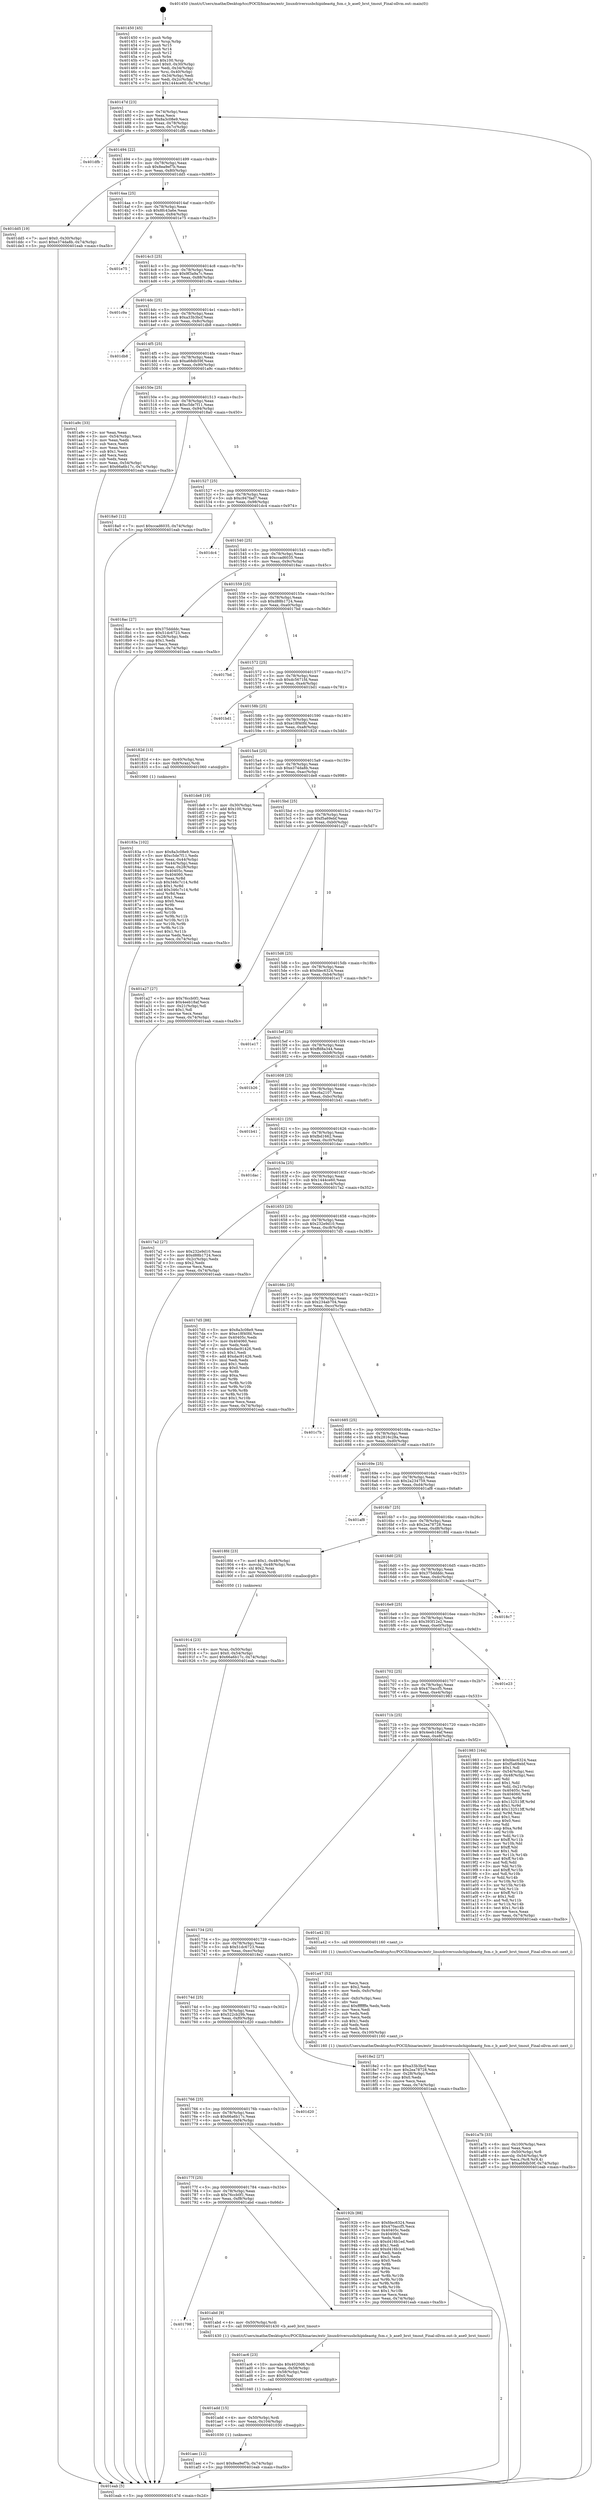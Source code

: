 digraph "0x401450" {
  label = "0x401450 (/mnt/c/Users/mathe/Desktop/tcc/POCII/binaries/extr_linuxdriversusbchipideaotg_fsm.c_b_ase0_brst_tmout_Final-ollvm.out::main(0))"
  labelloc = "t"
  node[shape=record]

  Entry [label="",width=0.3,height=0.3,shape=circle,fillcolor=black,style=filled]
  "0x40147d" [label="{
     0x40147d [23]\l
     | [instrs]\l
     &nbsp;&nbsp;0x40147d \<+3\>: mov -0x74(%rbp),%eax\l
     &nbsp;&nbsp;0x401480 \<+2\>: mov %eax,%ecx\l
     &nbsp;&nbsp;0x401482 \<+6\>: sub $0x8a3c08e9,%ecx\l
     &nbsp;&nbsp;0x401488 \<+3\>: mov %eax,-0x78(%rbp)\l
     &nbsp;&nbsp;0x40148b \<+3\>: mov %ecx,-0x7c(%rbp)\l
     &nbsp;&nbsp;0x40148e \<+6\>: je 0000000000401dfb \<main+0x9ab\>\l
  }"]
  "0x401dfb" [label="{
     0x401dfb\l
  }", style=dashed]
  "0x401494" [label="{
     0x401494 [22]\l
     | [instrs]\l
     &nbsp;&nbsp;0x401494 \<+5\>: jmp 0000000000401499 \<main+0x49\>\l
     &nbsp;&nbsp;0x401499 \<+3\>: mov -0x78(%rbp),%eax\l
     &nbsp;&nbsp;0x40149c \<+5\>: sub $0x8ea9ef7b,%eax\l
     &nbsp;&nbsp;0x4014a1 \<+3\>: mov %eax,-0x80(%rbp)\l
     &nbsp;&nbsp;0x4014a4 \<+6\>: je 0000000000401dd5 \<main+0x985\>\l
  }"]
  Exit [label="",width=0.3,height=0.3,shape=circle,fillcolor=black,style=filled,peripheries=2]
  "0x401dd5" [label="{
     0x401dd5 [19]\l
     | [instrs]\l
     &nbsp;&nbsp;0x401dd5 \<+7\>: movl $0x0,-0x30(%rbp)\l
     &nbsp;&nbsp;0x401ddc \<+7\>: movl $0xe374da8b,-0x74(%rbp)\l
     &nbsp;&nbsp;0x401de3 \<+5\>: jmp 0000000000401eab \<main+0xa5b\>\l
  }"]
  "0x4014aa" [label="{
     0x4014aa [25]\l
     | [instrs]\l
     &nbsp;&nbsp;0x4014aa \<+5\>: jmp 00000000004014af \<main+0x5f\>\l
     &nbsp;&nbsp;0x4014af \<+3\>: mov -0x78(%rbp),%eax\l
     &nbsp;&nbsp;0x4014b2 \<+5\>: sub $0x8fc43a6e,%eax\l
     &nbsp;&nbsp;0x4014b7 \<+6\>: mov %eax,-0x84(%rbp)\l
     &nbsp;&nbsp;0x4014bd \<+6\>: je 0000000000401e75 \<main+0xa25\>\l
  }"]
  "0x401aec" [label="{
     0x401aec [12]\l
     | [instrs]\l
     &nbsp;&nbsp;0x401aec \<+7\>: movl $0x8ea9ef7b,-0x74(%rbp)\l
     &nbsp;&nbsp;0x401af3 \<+5\>: jmp 0000000000401eab \<main+0xa5b\>\l
  }"]
  "0x401e75" [label="{
     0x401e75\l
  }", style=dashed]
  "0x4014c3" [label="{
     0x4014c3 [25]\l
     | [instrs]\l
     &nbsp;&nbsp;0x4014c3 \<+5\>: jmp 00000000004014c8 \<main+0x78\>\l
     &nbsp;&nbsp;0x4014c8 \<+3\>: mov -0x78(%rbp),%eax\l
     &nbsp;&nbsp;0x4014cb \<+5\>: sub $0x9f3a9a7c,%eax\l
     &nbsp;&nbsp;0x4014d0 \<+6\>: mov %eax,-0x88(%rbp)\l
     &nbsp;&nbsp;0x4014d6 \<+6\>: je 0000000000401c9a \<main+0x84a\>\l
  }"]
  "0x401add" [label="{
     0x401add [15]\l
     | [instrs]\l
     &nbsp;&nbsp;0x401add \<+4\>: mov -0x50(%rbp),%rdi\l
     &nbsp;&nbsp;0x401ae1 \<+6\>: mov %eax,-0x104(%rbp)\l
     &nbsp;&nbsp;0x401ae7 \<+5\>: call 0000000000401030 \<free@plt\>\l
     | [calls]\l
     &nbsp;&nbsp;0x401030 \{1\} (unknown)\l
  }"]
  "0x401c9a" [label="{
     0x401c9a\l
  }", style=dashed]
  "0x4014dc" [label="{
     0x4014dc [25]\l
     | [instrs]\l
     &nbsp;&nbsp;0x4014dc \<+5\>: jmp 00000000004014e1 \<main+0x91\>\l
     &nbsp;&nbsp;0x4014e1 \<+3\>: mov -0x78(%rbp),%eax\l
     &nbsp;&nbsp;0x4014e4 \<+5\>: sub $0xa33b3bcf,%eax\l
     &nbsp;&nbsp;0x4014e9 \<+6\>: mov %eax,-0x8c(%rbp)\l
     &nbsp;&nbsp;0x4014ef \<+6\>: je 0000000000401db8 \<main+0x968\>\l
  }"]
  "0x401ac6" [label="{
     0x401ac6 [23]\l
     | [instrs]\l
     &nbsp;&nbsp;0x401ac6 \<+10\>: movabs $0x4020d6,%rdi\l
     &nbsp;&nbsp;0x401ad0 \<+3\>: mov %eax,-0x58(%rbp)\l
     &nbsp;&nbsp;0x401ad3 \<+3\>: mov -0x58(%rbp),%esi\l
     &nbsp;&nbsp;0x401ad6 \<+2\>: mov $0x0,%al\l
     &nbsp;&nbsp;0x401ad8 \<+5\>: call 0000000000401040 \<printf@plt\>\l
     | [calls]\l
     &nbsp;&nbsp;0x401040 \{1\} (unknown)\l
  }"]
  "0x401db8" [label="{
     0x401db8\l
  }", style=dashed]
  "0x4014f5" [label="{
     0x4014f5 [25]\l
     | [instrs]\l
     &nbsp;&nbsp;0x4014f5 \<+5\>: jmp 00000000004014fa \<main+0xaa\>\l
     &nbsp;&nbsp;0x4014fa \<+3\>: mov -0x78(%rbp),%eax\l
     &nbsp;&nbsp;0x4014fd \<+5\>: sub $0xa68db59f,%eax\l
     &nbsp;&nbsp;0x401502 \<+6\>: mov %eax,-0x90(%rbp)\l
     &nbsp;&nbsp;0x401508 \<+6\>: je 0000000000401a9c \<main+0x64c\>\l
  }"]
  "0x401798" [label="{
     0x401798\l
  }", style=dashed]
  "0x401a9c" [label="{
     0x401a9c [33]\l
     | [instrs]\l
     &nbsp;&nbsp;0x401a9c \<+2\>: xor %eax,%eax\l
     &nbsp;&nbsp;0x401a9e \<+3\>: mov -0x54(%rbp),%ecx\l
     &nbsp;&nbsp;0x401aa1 \<+2\>: mov %eax,%edx\l
     &nbsp;&nbsp;0x401aa3 \<+2\>: sub %ecx,%edx\l
     &nbsp;&nbsp;0x401aa5 \<+2\>: mov %eax,%ecx\l
     &nbsp;&nbsp;0x401aa7 \<+3\>: sub $0x1,%ecx\l
     &nbsp;&nbsp;0x401aaa \<+2\>: add %ecx,%edx\l
     &nbsp;&nbsp;0x401aac \<+2\>: sub %edx,%eax\l
     &nbsp;&nbsp;0x401aae \<+3\>: mov %eax,-0x54(%rbp)\l
     &nbsp;&nbsp;0x401ab1 \<+7\>: movl $0x66a6b17c,-0x74(%rbp)\l
     &nbsp;&nbsp;0x401ab8 \<+5\>: jmp 0000000000401eab \<main+0xa5b\>\l
  }"]
  "0x40150e" [label="{
     0x40150e [25]\l
     | [instrs]\l
     &nbsp;&nbsp;0x40150e \<+5\>: jmp 0000000000401513 \<main+0xc3\>\l
     &nbsp;&nbsp;0x401513 \<+3\>: mov -0x78(%rbp),%eax\l
     &nbsp;&nbsp;0x401516 \<+5\>: sub $0xc5de7f11,%eax\l
     &nbsp;&nbsp;0x40151b \<+6\>: mov %eax,-0x94(%rbp)\l
     &nbsp;&nbsp;0x401521 \<+6\>: je 00000000004018a0 \<main+0x450\>\l
  }"]
  "0x401abd" [label="{
     0x401abd [9]\l
     | [instrs]\l
     &nbsp;&nbsp;0x401abd \<+4\>: mov -0x50(%rbp),%rdi\l
     &nbsp;&nbsp;0x401ac1 \<+5\>: call 0000000000401430 \<b_ase0_brst_tmout\>\l
     | [calls]\l
     &nbsp;&nbsp;0x401430 \{1\} (/mnt/c/Users/mathe/Desktop/tcc/POCII/binaries/extr_linuxdriversusbchipideaotg_fsm.c_b_ase0_brst_tmout_Final-ollvm.out::b_ase0_brst_tmout)\l
  }"]
  "0x4018a0" [label="{
     0x4018a0 [12]\l
     | [instrs]\l
     &nbsp;&nbsp;0x4018a0 \<+7\>: movl $0xccad6035,-0x74(%rbp)\l
     &nbsp;&nbsp;0x4018a7 \<+5\>: jmp 0000000000401eab \<main+0xa5b\>\l
  }"]
  "0x401527" [label="{
     0x401527 [25]\l
     | [instrs]\l
     &nbsp;&nbsp;0x401527 \<+5\>: jmp 000000000040152c \<main+0xdc\>\l
     &nbsp;&nbsp;0x40152c \<+3\>: mov -0x78(%rbp),%eax\l
     &nbsp;&nbsp;0x40152f \<+5\>: sub $0xc947fad7,%eax\l
     &nbsp;&nbsp;0x401534 \<+6\>: mov %eax,-0x98(%rbp)\l
     &nbsp;&nbsp;0x40153a \<+6\>: je 0000000000401dc4 \<main+0x974\>\l
  }"]
  "0x401a7b" [label="{
     0x401a7b [33]\l
     | [instrs]\l
     &nbsp;&nbsp;0x401a7b \<+6\>: mov -0x100(%rbp),%ecx\l
     &nbsp;&nbsp;0x401a81 \<+3\>: imul %eax,%ecx\l
     &nbsp;&nbsp;0x401a84 \<+4\>: mov -0x50(%rbp),%r8\l
     &nbsp;&nbsp;0x401a88 \<+4\>: movslq -0x54(%rbp),%r9\l
     &nbsp;&nbsp;0x401a8c \<+4\>: mov %ecx,(%r8,%r9,4)\l
     &nbsp;&nbsp;0x401a90 \<+7\>: movl $0xa68db59f,-0x74(%rbp)\l
     &nbsp;&nbsp;0x401a97 \<+5\>: jmp 0000000000401eab \<main+0xa5b\>\l
  }"]
  "0x401dc4" [label="{
     0x401dc4\l
  }", style=dashed]
  "0x401540" [label="{
     0x401540 [25]\l
     | [instrs]\l
     &nbsp;&nbsp;0x401540 \<+5\>: jmp 0000000000401545 \<main+0xf5\>\l
     &nbsp;&nbsp;0x401545 \<+3\>: mov -0x78(%rbp),%eax\l
     &nbsp;&nbsp;0x401548 \<+5\>: sub $0xccad6035,%eax\l
     &nbsp;&nbsp;0x40154d \<+6\>: mov %eax,-0x9c(%rbp)\l
     &nbsp;&nbsp;0x401553 \<+6\>: je 00000000004018ac \<main+0x45c\>\l
  }"]
  "0x401a47" [label="{
     0x401a47 [52]\l
     | [instrs]\l
     &nbsp;&nbsp;0x401a47 \<+2\>: xor %ecx,%ecx\l
     &nbsp;&nbsp;0x401a49 \<+5\>: mov $0x2,%edx\l
     &nbsp;&nbsp;0x401a4e \<+6\>: mov %edx,-0xfc(%rbp)\l
     &nbsp;&nbsp;0x401a54 \<+1\>: cltd\l
     &nbsp;&nbsp;0x401a55 \<+6\>: mov -0xfc(%rbp),%esi\l
     &nbsp;&nbsp;0x401a5b \<+2\>: idiv %esi\l
     &nbsp;&nbsp;0x401a5d \<+6\>: imul $0xfffffffe,%edx,%edx\l
     &nbsp;&nbsp;0x401a63 \<+2\>: mov %ecx,%edi\l
     &nbsp;&nbsp;0x401a65 \<+2\>: sub %edx,%edi\l
     &nbsp;&nbsp;0x401a67 \<+2\>: mov %ecx,%edx\l
     &nbsp;&nbsp;0x401a69 \<+3\>: sub $0x1,%edx\l
     &nbsp;&nbsp;0x401a6c \<+2\>: add %edx,%edi\l
     &nbsp;&nbsp;0x401a6e \<+2\>: sub %edi,%ecx\l
     &nbsp;&nbsp;0x401a70 \<+6\>: mov %ecx,-0x100(%rbp)\l
     &nbsp;&nbsp;0x401a76 \<+5\>: call 0000000000401160 \<next_i\>\l
     | [calls]\l
     &nbsp;&nbsp;0x401160 \{1\} (/mnt/c/Users/mathe/Desktop/tcc/POCII/binaries/extr_linuxdriversusbchipideaotg_fsm.c_b_ase0_brst_tmout_Final-ollvm.out::next_i)\l
  }"]
  "0x4018ac" [label="{
     0x4018ac [27]\l
     | [instrs]\l
     &nbsp;&nbsp;0x4018ac \<+5\>: mov $0x375ddddc,%eax\l
     &nbsp;&nbsp;0x4018b1 \<+5\>: mov $0x51dc6723,%ecx\l
     &nbsp;&nbsp;0x4018b6 \<+3\>: mov -0x28(%rbp),%edx\l
     &nbsp;&nbsp;0x4018b9 \<+3\>: cmp $0x1,%edx\l
     &nbsp;&nbsp;0x4018bc \<+3\>: cmovl %ecx,%eax\l
     &nbsp;&nbsp;0x4018bf \<+3\>: mov %eax,-0x74(%rbp)\l
     &nbsp;&nbsp;0x4018c2 \<+5\>: jmp 0000000000401eab \<main+0xa5b\>\l
  }"]
  "0x401559" [label="{
     0x401559 [25]\l
     | [instrs]\l
     &nbsp;&nbsp;0x401559 \<+5\>: jmp 000000000040155e \<main+0x10e\>\l
     &nbsp;&nbsp;0x40155e \<+3\>: mov -0x78(%rbp),%eax\l
     &nbsp;&nbsp;0x401561 \<+5\>: sub $0xd88b1724,%eax\l
     &nbsp;&nbsp;0x401566 \<+6\>: mov %eax,-0xa0(%rbp)\l
     &nbsp;&nbsp;0x40156c \<+6\>: je 00000000004017bd \<main+0x36d\>\l
  }"]
  "0x40177f" [label="{
     0x40177f [25]\l
     | [instrs]\l
     &nbsp;&nbsp;0x40177f \<+5\>: jmp 0000000000401784 \<main+0x334\>\l
     &nbsp;&nbsp;0x401784 \<+3\>: mov -0x78(%rbp),%eax\l
     &nbsp;&nbsp;0x401787 \<+5\>: sub $0x76ccb0f1,%eax\l
     &nbsp;&nbsp;0x40178c \<+6\>: mov %eax,-0xf8(%rbp)\l
     &nbsp;&nbsp;0x401792 \<+6\>: je 0000000000401abd \<main+0x66d\>\l
  }"]
  "0x4017bd" [label="{
     0x4017bd\l
  }", style=dashed]
  "0x401572" [label="{
     0x401572 [25]\l
     | [instrs]\l
     &nbsp;&nbsp;0x401572 \<+5\>: jmp 0000000000401577 \<main+0x127\>\l
     &nbsp;&nbsp;0x401577 \<+3\>: mov -0x78(%rbp),%eax\l
     &nbsp;&nbsp;0x40157a \<+5\>: sub $0xdc5671fd,%eax\l
     &nbsp;&nbsp;0x40157f \<+6\>: mov %eax,-0xa4(%rbp)\l
     &nbsp;&nbsp;0x401585 \<+6\>: je 0000000000401bd1 \<main+0x781\>\l
  }"]
  "0x40192b" [label="{
     0x40192b [88]\l
     | [instrs]\l
     &nbsp;&nbsp;0x40192b \<+5\>: mov $0xfdec6324,%eax\l
     &nbsp;&nbsp;0x401930 \<+5\>: mov $0x470accf5,%ecx\l
     &nbsp;&nbsp;0x401935 \<+7\>: mov 0x40405c,%edx\l
     &nbsp;&nbsp;0x40193c \<+7\>: mov 0x404060,%esi\l
     &nbsp;&nbsp;0x401943 \<+2\>: mov %edx,%edi\l
     &nbsp;&nbsp;0x401945 \<+6\>: sub $0xd416b1ed,%edi\l
     &nbsp;&nbsp;0x40194b \<+3\>: sub $0x1,%edi\l
     &nbsp;&nbsp;0x40194e \<+6\>: add $0xd416b1ed,%edi\l
     &nbsp;&nbsp;0x401954 \<+3\>: imul %edi,%edx\l
     &nbsp;&nbsp;0x401957 \<+3\>: and $0x1,%edx\l
     &nbsp;&nbsp;0x40195a \<+3\>: cmp $0x0,%edx\l
     &nbsp;&nbsp;0x40195d \<+4\>: sete %r8b\l
     &nbsp;&nbsp;0x401961 \<+3\>: cmp $0xa,%esi\l
     &nbsp;&nbsp;0x401964 \<+4\>: setl %r9b\l
     &nbsp;&nbsp;0x401968 \<+3\>: mov %r8b,%r10b\l
     &nbsp;&nbsp;0x40196b \<+3\>: and %r9b,%r10b\l
     &nbsp;&nbsp;0x40196e \<+3\>: xor %r9b,%r8b\l
     &nbsp;&nbsp;0x401971 \<+3\>: or %r8b,%r10b\l
     &nbsp;&nbsp;0x401974 \<+4\>: test $0x1,%r10b\l
     &nbsp;&nbsp;0x401978 \<+3\>: cmovne %ecx,%eax\l
     &nbsp;&nbsp;0x40197b \<+3\>: mov %eax,-0x74(%rbp)\l
     &nbsp;&nbsp;0x40197e \<+5\>: jmp 0000000000401eab \<main+0xa5b\>\l
  }"]
  "0x401bd1" [label="{
     0x401bd1\l
  }", style=dashed]
  "0x40158b" [label="{
     0x40158b [25]\l
     | [instrs]\l
     &nbsp;&nbsp;0x40158b \<+5\>: jmp 0000000000401590 \<main+0x140\>\l
     &nbsp;&nbsp;0x401590 \<+3\>: mov -0x78(%rbp),%eax\l
     &nbsp;&nbsp;0x401593 \<+5\>: sub $0xe18f40fd,%eax\l
     &nbsp;&nbsp;0x401598 \<+6\>: mov %eax,-0xa8(%rbp)\l
     &nbsp;&nbsp;0x40159e \<+6\>: je 000000000040182d \<main+0x3dd\>\l
  }"]
  "0x401766" [label="{
     0x401766 [25]\l
     | [instrs]\l
     &nbsp;&nbsp;0x401766 \<+5\>: jmp 000000000040176b \<main+0x31b\>\l
     &nbsp;&nbsp;0x40176b \<+3\>: mov -0x78(%rbp),%eax\l
     &nbsp;&nbsp;0x40176e \<+5\>: sub $0x66a6b17c,%eax\l
     &nbsp;&nbsp;0x401773 \<+6\>: mov %eax,-0xf4(%rbp)\l
     &nbsp;&nbsp;0x401779 \<+6\>: je 000000000040192b \<main+0x4db\>\l
  }"]
  "0x40182d" [label="{
     0x40182d [13]\l
     | [instrs]\l
     &nbsp;&nbsp;0x40182d \<+4\>: mov -0x40(%rbp),%rax\l
     &nbsp;&nbsp;0x401831 \<+4\>: mov 0x8(%rax),%rdi\l
     &nbsp;&nbsp;0x401835 \<+5\>: call 0000000000401060 \<atoi@plt\>\l
     | [calls]\l
     &nbsp;&nbsp;0x401060 \{1\} (unknown)\l
  }"]
  "0x4015a4" [label="{
     0x4015a4 [25]\l
     | [instrs]\l
     &nbsp;&nbsp;0x4015a4 \<+5\>: jmp 00000000004015a9 \<main+0x159\>\l
     &nbsp;&nbsp;0x4015a9 \<+3\>: mov -0x78(%rbp),%eax\l
     &nbsp;&nbsp;0x4015ac \<+5\>: sub $0xe374da8b,%eax\l
     &nbsp;&nbsp;0x4015b1 \<+6\>: mov %eax,-0xac(%rbp)\l
     &nbsp;&nbsp;0x4015b7 \<+6\>: je 0000000000401de8 \<main+0x998\>\l
  }"]
  "0x401d20" [label="{
     0x401d20\l
  }", style=dashed]
  "0x401de8" [label="{
     0x401de8 [19]\l
     | [instrs]\l
     &nbsp;&nbsp;0x401de8 \<+3\>: mov -0x30(%rbp),%eax\l
     &nbsp;&nbsp;0x401deb \<+7\>: add $0x100,%rsp\l
     &nbsp;&nbsp;0x401df2 \<+1\>: pop %rbx\l
     &nbsp;&nbsp;0x401df3 \<+2\>: pop %r12\l
     &nbsp;&nbsp;0x401df5 \<+2\>: pop %r14\l
     &nbsp;&nbsp;0x401df7 \<+2\>: pop %r15\l
     &nbsp;&nbsp;0x401df9 \<+1\>: pop %rbp\l
     &nbsp;&nbsp;0x401dfa \<+1\>: ret\l
  }"]
  "0x4015bd" [label="{
     0x4015bd [25]\l
     | [instrs]\l
     &nbsp;&nbsp;0x4015bd \<+5\>: jmp 00000000004015c2 \<main+0x172\>\l
     &nbsp;&nbsp;0x4015c2 \<+3\>: mov -0x78(%rbp),%eax\l
     &nbsp;&nbsp;0x4015c5 \<+5\>: sub $0xf5a69ebf,%eax\l
     &nbsp;&nbsp;0x4015ca \<+6\>: mov %eax,-0xb0(%rbp)\l
     &nbsp;&nbsp;0x4015d0 \<+6\>: je 0000000000401a27 \<main+0x5d7\>\l
  }"]
  "0x401914" [label="{
     0x401914 [23]\l
     | [instrs]\l
     &nbsp;&nbsp;0x401914 \<+4\>: mov %rax,-0x50(%rbp)\l
     &nbsp;&nbsp;0x401918 \<+7\>: movl $0x0,-0x54(%rbp)\l
     &nbsp;&nbsp;0x40191f \<+7\>: movl $0x66a6b17c,-0x74(%rbp)\l
     &nbsp;&nbsp;0x401926 \<+5\>: jmp 0000000000401eab \<main+0xa5b\>\l
  }"]
  "0x401a27" [label="{
     0x401a27 [27]\l
     | [instrs]\l
     &nbsp;&nbsp;0x401a27 \<+5\>: mov $0x76ccb0f1,%eax\l
     &nbsp;&nbsp;0x401a2c \<+5\>: mov $0x4eeb18af,%ecx\l
     &nbsp;&nbsp;0x401a31 \<+3\>: mov -0x21(%rbp),%dl\l
     &nbsp;&nbsp;0x401a34 \<+3\>: test $0x1,%dl\l
     &nbsp;&nbsp;0x401a37 \<+3\>: cmovne %ecx,%eax\l
     &nbsp;&nbsp;0x401a3a \<+3\>: mov %eax,-0x74(%rbp)\l
     &nbsp;&nbsp;0x401a3d \<+5\>: jmp 0000000000401eab \<main+0xa5b\>\l
  }"]
  "0x4015d6" [label="{
     0x4015d6 [25]\l
     | [instrs]\l
     &nbsp;&nbsp;0x4015d6 \<+5\>: jmp 00000000004015db \<main+0x18b\>\l
     &nbsp;&nbsp;0x4015db \<+3\>: mov -0x78(%rbp),%eax\l
     &nbsp;&nbsp;0x4015de \<+5\>: sub $0xfdec6324,%eax\l
     &nbsp;&nbsp;0x4015e3 \<+6\>: mov %eax,-0xb4(%rbp)\l
     &nbsp;&nbsp;0x4015e9 \<+6\>: je 0000000000401e17 \<main+0x9c7\>\l
  }"]
  "0x40174d" [label="{
     0x40174d [25]\l
     | [instrs]\l
     &nbsp;&nbsp;0x40174d \<+5\>: jmp 0000000000401752 \<main+0x302\>\l
     &nbsp;&nbsp;0x401752 \<+3\>: mov -0x78(%rbp),%eax\l
     &nbsp;&nbsp;0x401755 \<+5\>: sub $0x522cb29b,%eax\l
     &nbsp;&nbsp;0x40175a \<+6\>: mov %eax,-0xf0(%rbp)\l
     &nbsp;&nbsp;0x401760 \<+6\>: je 0000000000401d20 \<main+0x8d0\>\l
  }"]
  "0x401e17" [label="{
     0x401e17\l
  }", style=dashed]
  "0x4015ef" [label="{
     0x4015ef [25]\l
     | [instrs]\l
     &nbsp;&nbsp;0x4015ef \<+5\>: jmp 00000000004015f4 \<main+0x1a4\>\l
     &nbsp;&nbsp;0x4015f4 \<+3\>: mov -0x78(%rbp),%eax\l
     &nbsp;&nbsp;0x4015f7 \<+5\>: sub $0xffd8a344,%eax\l
     &nbsp;&nbsp;0x4015fc \<+6\>: mov %eax,-0xb8(%rbp)\l
     &nbsp;&nbsp;0x401602 \<+6\>: je 0000000000401b26 \<main+0x6d6\>\l
  }"]
  "0x4018e2" [label="{
     0x4018e2 [27]\l
     | [instrs]\l
     &nbsp;&nbsp;0x4018e2 \<+5\>: mov $0xa33b3bcf,%eax\l
     &nbsp;&nbsp;0x4018e7 \<+5\>: mov $0x2ea78728,%ecx\l
     &nbsp;&nbsp;0x4018ec \<+3\>: mov -0x28(%rbp),%edx\l
     &nbsp;&nbsp;0x4018ef \<+3\>: cmp $0x0,%edx\l
     &nbsp;&nbsp;0x4018f2 \<+3\>: cmove %ecx,%eax\l
     &nbsp;&nbsp;0x4018f5 \<+3\>: mov %eax,-0x74(%rbp)\l
     &nbsp;&nbsp;0x4018f8 \<+5\>: jmp 0000000000401eab \<main+0xa5b\>\l
  }"]
  "0x401b26" [label="{
     0x401b26\l
  }", style=dashed]
  "0x401608" [label="{
     0x401608 [25]\l
     | [instrs]\l
     &nbsp;&nbsp;0x401608 \<+5\>: jmp 000000000040160d \<main+0x1bd\>\l
     &nbsp;&nbsp;0x40160d \<+3\>: mov -0x78(%rbp),%eax\l
     &nbsp;&nbsp;0x401610 \<+5\>: sub $0xc6a2107,%eax\l
     &nbsp;&nbsp;0x401615 \<+6\>: mov %eax,-0xbc(%rbp)\l
     &nbsp;&nbsp;0x40161b \<+6\>: je 0000000000401b41 \<main+0x6f1\>\l
  }"]
  "0x401734" [label="{
     0x401734 [25]\l
     | [instrs]\l
     &nbsp;&nbsp;0x401734 \<+5\>: jmp 0000000000401739 \<main+0x2e9\>\l
     &nbsp;&nbsp;0x401739 \<+3\>: mov -0x78(%rbp),%eax\l
     &nbsp;&nbsp;0x40173c \<+5\>: sub $0x51dc6723,%eax\l
     &nbsp;&nbsp;0x401741 \<+6\>: mov %eax,-0xec(%rbp)\l
     &nbsp;&nbsp;0x401747 \<+6\>: je 00000000004018e2 \<main+0x492\>\l
  }"]
  "0x401b41" [label="{
     0x401b41\l
  }", style=dashed]
  "0x401621" [label="{
     0x401621 [25]\l
     | [instrs]\l
     &nbsp;&nbsp;0x401621 \<+5\>: jmp 0000000000401626 \<main+0x1d6\>\l
     &nbsp;&nbsp;0x401626 \<+3\>: mov -0x78(%rbp),%eax\l
     &nbsp;&nbsp;0x401629 \<+5\>: sub $0xfbd1662,%eax\l
     &nbsp;&nbsp;0x40162e \<+6\>: mov %eax,-0xc0(%rbp)\l
     &nbsp;&nbsp;0x401634 \<+6\>: je 0000000000401dac \<main+0x95c\>\l
  }"]
  "0x401a42" [label="{
     0x401a42 [5]\l
     | [instrs]\l
     &nbsp;&nbsp;0x401a42 \<+5\>: call 0000000000401160 \<next_i\>\l
     | [calls]\l
     &nbsp;&nbsp;0x401160 \{1\} (/mnt/c/Users/mathe/Desktop/tcc/POCII/binaries/extr_linuxdriversusbchipideaotg_fsm.c_b_ase0_brst_tmout_Final-ollvm.out::next_i)\l
  }"]
  "0x401dac" [label="{
     0x401dac\l
  }", style=dashed]
  "0x40163a" [label="{
     0x40163a [25]\l
     | [instrs]\l
     &nbsp;&nbsp;0x40163a \<+5\>: jmp 000000000040163f \<main+0x1ef\>\l
     &nbsp;&nbsp;0x40163f \<+3\>: mov -0x78(%rbp),%eax\l
     &nbsp;&nbsp;0x401642 \<+5\>: sub $0x1444ce60,%eax\l
     &nbsp;&nbsp;0x401647 \<+6\>: mov %eax,-0xc4(%rbp)\l
     &nbsp;&nbsp;0x40164d \<+6\>: je 00000000004017a2 \<main+0x352\>\l
  }"]
  "0x40171b" [label="{
     0x40171b [25]\l
     | [instrs]\l
     &nbsp;&nbsp;0x40171b \<+5\>: jmp 0000000000401720 \<main+0x2d0\>\l
     &nbsp;&nbsp;0x401720 \<+3\>: mov -0x78(%rbp),%eax\l
     &nbsp;&nbsp;0x401723 \<+5\>: sub $0x4eeb18af,%eax\l
     &nbsp;&nbsp;0x401728 \<+6\>: mov %eax,-0xe8(%rbp)\l
     &nbsp;&nbsp;0x40172e \<+6\>: je 0000000000401a42 \<main+0x5f2\>\l
  }"]
  "0x4017a2" [label="{
     0x4017a2 [27]\l
     | [instrs]\l
     &nbsp;&nbsp;0x4017a2 \<+5\>: mov $0x232e9d10,%eax\l
     &nbsp;&nbsp;0x4017a7 \<+5\>: mov $0xd88b1724,%ecx\l
     &nbsp;&nbsp;0x4017ac \<+3\>: mov -0x2c(%rbp),%edx\l
     &nbsp;&nbsp;0x4017af \<+3\>: cmp $0x2,%edx\l
     &nbsp;&nbsp;0x4017b2 \<+3\>: cmovne %ecx,%eax\l
     &nbsp;&nbsp;0x4017b5 \<+3\>: mov %eax,-0x74(%rbp)\l
     &nbsp;&nbsp;0x4017b8 \<+5\>: jmp 0000000000401eab \<main+0xa5b\>\l
  }"]
  "0x401653" [label="{
     0x401653 [25]\l
     | [instrs]\l
     &nbsp;&nbsp;0x401653 \<+5\>: jmp 0000000000401658 \<main+0x208\>\l
     &nbsp;&nbsp;0x401658 \<+3\>: mov -0x78(%rbp),%eax\l
     &nbsp;&nbsp;0x40165b \<+5\>: sub $0x232e9d10,%eax\l
     &nbsp;&nbsp;0x401660 \<+6\>: mov %eax,-0xc8(%rbp)\l
     &nbsp;&nbsp;0x401666 \<+6\>: je 00000000004017d5 \<main+0x385\>\l
  }"]
  "0x401eab" [label="{
     0x401eab [5]\l
     | [instrs]\l
     &nbsp;&nbsp;0x401eab \<+5\>: jmp 000000000040147d \<main+0x2d\>\l
  }"]
  "0x401450" [label="{
     0x401450 [45]\l
     | [instrs]\l
     &nbsp;&nbsp;0x401450 \<+1\>: push %rbp\l
     &nbsp;&nbsp;0x401451 \<+3\>: mov %rsp,%rbp\l
     &nbsp;&nbsp;0x401454 \<+2\>: push %r15\l
     &nbsp;&nbsp;0x401456 \<+2\>: push %r14\l
     &nbsp;&nbsp;0x401458 \<+2\>: push %r12\l
     &nbsp;&nbsp;0x40145a \<+1\>: push %rbx\l
     &nbsp;&nbsp;0x40145b \<+7\>: sub $0x100,%rsp\l
     &nbsp;&nbsp;0x401462 \<+7\>: movl $0x0,-0x30(%rbp)\l
     &nbsp;&nbsp;0x401469 \<+3\>: mov %edi,-0x34(%rbp)\l
     &nbsp;&nbsp;0x40146c \<+4\>: mov %rsi,-0x40(%rbp)\l
     &nbsp;&nbsp;0x401470 \<+3\>: mov -0x34(%rbp),%edi\l
     &nbsp;&nbsp;0x401473 \<+3\>: mov %edi,-0x2c(%rbp)\l
     &nbsp;&nbsp;0x401476 \<+7\>: movl $0x1444ce60,-0x74(%rbp)\l
  }"]
  "0x401983" [label="{
     0x401983 [164]\l
     | [instrs]\l
     &nbsp;&nbsp;0x401983 \<+5\>: mov $0xfdec6324,%eax\l
     &nbsp;&nbsp;0x401988 \<+5\>: mov $0xf5a69ebf,%ecx\l
     &nbsp;&nbsp;0x40198d \<+2\>: mov $0x1,%dl\l
     &nbsp;&nbsp;0x40198f \<+3\>: mov -0x54(%rbp),%esi\l
     &nbsp;&nbsp;0x401992 \<+3\>: cmp -0x48(%rbp),%esi\l
     &nbsp;&nbsp;0x401995 \<+4\>: setl %dil\l
     &nbsp;&nbsp;0x401999 \<+4\>: and $0x1,%dil\l
     &nbsp;&nbsp;0x40199d \<+4\>: mov %dil,-0x21(%rbp)\l
     &nbsp;&nbsp;0x4019a1 \<+7\>: mov 0x40405c,%esi\l
     &nbsp;&nbsp;0x4019a8 \<+8\>: mov 0x404060,%r8d\l
     &nbsp;&nbsp;0x4019b0 \<+3\>: mov %esi,%r9d\l
     &nbsp;&nbsp;0x4019b3 \<+7\>: sub $0x132513ff,%r9d\l
     &nbsp;&nbsp;0x4019ba \<+4\>: sub $0x1,%r9d\l
     &nbsp;&nbsp;0x4019be \<+7\>: add $0x132513ff,%r9d\l
     &nbsp;&nbsp;0x4019c5 \<+4\>: imul %r9d,%esi\l
     &nbsp;&nbsp;0x4019c9 \<+3\>: and $0x1,%esi\l
     &nbsp;&nbsp;0x4019cc \<+3\>: cmp $0x0,%esi\l
     &nbsp;&nbsp;0x4019cf \<+4\>: sete %dil\l
     &nbsp;&nbsp;0x4019d3 \<+4\>: cmp $0xa,%r8d\l
     &nbsp;&nbsp;0x4019d7 \<+4\>: setl %r10b\l
     &nbsp;&nbsp;0x4019db \<+3\>: mov %dil,%r11b\l
     &nbsp;&nbsp;0x4019de \<+4\>: xor $0xff,%r11b\l
     &nbsp;&nbsp;0x4019e2 \<+3\>: mov %r10b,%bl\l
     &nbsp;&nbsp;0x4019e5 \<+3\>: xor $0xff,%bl\l
     &nbsp;&nbsp;0x4019e8 \<+3\>: xor $0x1,%dl\l
     &nbsp;&nbsp;0x4019eb \<+3\>: mov %r11b,%r14b\l
     &nbsp;&nbsp;0x4019ee \<+4\>: and $0xff,%r14b\l
     &nbsp;&nbsp;0x4019f2 \<+3\>: and %dl,%dil\l
     &nbsp;&nbsp;0x4019f5 \<+3\>: mov %bl,%r15b\l
     &nbsp;&nbsp;0x4019f8 \<+4\>: and $0xff,%r15b\l
     &nbsp;&nbsp;0x4019fc \<+3\>: and %dl,%r10b\l
     &nbsp;&nbsp;0x4019ff \<+3\>: or %dil,%r14b\l
     &nbsp;&nbsp;0x401a02 \<+3\>: or %r10b,%r15b\l
     &nbsp;&nbsp;0x401a05 \<+3\>: xor %r15b,%r14b\l
     &nbsp;&nbsp;0x401a08 \<+3\>: or %bl,%r11b\l
     &nbsp;&nbsp;0x401a0b \<+4\>: xor $0xff,%r11b\l
     &nbsp;&nbsp;0x401a0f \<+3\>: or $0x1,%dl\l
     &nbsp;&nbsp;0x401a12 \<+3\>: and %dl,%r11b\l
     &nbsp;&nbsp;0x401a15 \<+3\>: or %r11b,%r14b\l
     &nbsp;&nbsp;0x401a18 \<+4\>: test $0x1,%r14b\l
     &nbsp;&nbsp;0x401a1c \<+3\>: cmovne %ecx,%eax\l
     &nbsp;&nbsp;0x401a1f \<+3\>: mov %eax,-0x74(%rbp)\l
     &nbsp;&nbsp;0x401a22 \<+5\>: jmp 0000000000401eab \<main+0xa5b\>\l
  }"]
  "0x4017d5" [label="{
     0x4017d5 [88]\l
     | [instrs]\l
     &nbsp;&nbsp;0x4017d5 \<+5\>: mov $0x8a3c08e9,%eax\l
     &nbsp;&nbsp;0x4017da \<+5\>: mov $0xe18f40fd,%ecx\l
     &nbsp;&nbsp;0x4017df \<+7\>: mov 0x40405c,%edx\l
     &nbsp;&nbsp;0x4017e6 \<+7\>: mov 0x404060,%esi\l
     &nbsp;&nbsp;0x4017ed \<+2\>: mov %edx,%edi\l
     &nbsp;&nbsp;0x4017ef \<+6\>: sub $0xdac91426,%edi\l
     &nbsp;&nbsp;0x4017f5 \<+3\>: sub $0x1,%edi\l
     &nbsp;&nbsp;0x4017f8 \<+6\>: add $0xdac91426,%edi\l
     &nbsp;&nbsp;0x4017fe \<+3\>: imul %edi,%edx\l
     &nbsp;&nbsp;0x401801 \<+3\>: and $0x1,%edx\l
     &nbsp;&nbsp;0x401804 \<+3\>: cmp $0x0,%edx\l
     &nbsp;&nbsp;0x401807 \<+4\>: sete %r8b\l
     &nbsp;&nbsp;0x40180b \<+3\>: cmp $0xa,%esi\l
     &nbsp;&nbsp;0x40180e \<+4\>: setl %r9b\l
     &nbsp;&nbsp;0x401812 \<+3\>: mov %r8b,%r10b\l
     &nbsp;&nbsp;0x401815 \<+3\>: and %r9b,%r10b\l
     &nbsp;&nbsp;0x401818 \<+3\>: xor %r9b,%r8b\l
     &nbsp;&nbsp;0x40181b \<+3\>: or %r8b,%r10b\l
     &nbsp;&nbsp;0x40181e \<+4\>: test $0x1,%r10b\l
     &nbsp;&nbsp;0x401822 \<+3\>: cmovne %ecx,%eax\l
     &nbsp;&nbsp;0x401825 \<+3\>: mov %eax,-0x74(%rbp)\l
     &nbsp;&nbsp;0x401828 \<+5\>: jmp 0000000000401eab \<main+0xa5b\>\l
  }"]
  "0x40166c" [label="{
     0x40166c [25]\l
     | [instrs]\l
     &nbsp;&nbsp;0x40166c \<+5\>: jmp 0000000000401671 \<main+0x221\>\l
     &nbsp;&nbsp;0x401671 \<+3\>: mov -0x78(%rbp),%eax\l
     &nbsp;&nbsp;0x401674 \<+5\>: sub $0x234ab704,%eax\l
     &nbsp;&nbsp;0x401679 \<+6\>: mov %eax,-0xcc(%rbp)\l
     &nbsp;&nbsp;0x40167f \<+6\>: je 0000000000401c7b \<main+0x82b\>\l
  }"]
  "0x40183a" [label="{
     0x40183a [102]\l
     | [instrs]\l
     &nbsp;&nbsp;0x40183a \<+5\>: mov $0x8a3c08e9,%ecx\l
     &nbsp;&nbsp;0x40183f \<+5\>: mov $0xc5de7f11,%edx\l
     &nbsp;&nbsp;0x401844 \<+3\>: mov %eax,-0x44(%rbp)\l
     &nbsp;&nbsp;0x401847 \<+3\>: mov -0x44(%rbp),%eax\l
     &nbsp;&nbsp;0x40184a \<+3\>: mov %eax,-0x28(%rbp)\l
     &nbsp;&nbsp;0x40184d \<+7\>: mov 0x40405c,%eax\l
     &nbsp;&nbsp;0x401854 \<+7\>: mov 0x404060,%esi\l
     &nbsp;&nbsp;0x40185b \<+3\>: mov %eax,%r8d\l
     &nbsp;&nbsp;0x40185e \<+7\>: sub $0x346c7c14,%r8d\l
     &nbsp;&nbsp;0x401865 \<+4\>: sub $0x1,%r8d\l
     &nbsp;&nbsp;0x401869 \<+7\>: add $0x346c7c14,%r8d\l
     &nbsp;&nbsp;0x401870 \<+4\>: imul %r8d,%eax\l
     &nbsp;&nbsp;0x401874 \<+3\>: and $0x1,%eax\l
     &nbsp;&nbsp;0x401877 \<+3\>: cmp $0x0,%eax\l
     &nbsp;&nbsp;0x40187a \<+4\>: sete %r9b\l
     &nbsp;&nbsp;0x40187e \<+3\>: cmp $0xa,%esi\l
     &nbsp;&nbsp;0x401881 \<+4\>: setl %r10b\l
     &nbsp;&nbsp;0x401885 \<+3\>: mov %r9b,%r11b\l
     &nbsp;&nbsp;0x401888 \<+3\>: and %r10b,%r11b\l
     &nbsp;&nbsp;0x40188b \<+3\>: xor %r10b,%r9b\l
     &nbsp;&nbsp;0x40188e \<+3\>: or %r9b,%r11b\l
     &nbsp;&nbsp;0x401891 \<+4\>: test $0x1,%r11b\l
     &nbsp;&nbsp;0x401895 \<+3\>: cmovne %edx,%ecx\l
     &nbsp;&nbsp;0x401898 \<+3\>: mov %ecx,-0x74(%rbp)\l
     &nbsp;&nbsp;0x40189b \<+5\>: jmp 0000000000401eab \<main+0xa5b\>\l
  }"]
  "0x401702" [label="{
     0x401702 [25]\l
     | [instrs]\l
     &nbsp;&nbsp;0x401702 \<+5\>: jmp 0000000000401707 \<main+0x2b7\>\l
     &nbsp;&nbsp;0x401707 \<+3\>: mov -0x78(%rbp),%eax\l
     &nbsp;&nbsp;0x40170a \<+5\>: sub $0x470accf5,%eax\l
     &nbsp;&nbsp;0x40170f \<+6\>: mov %eax,-0xe4(%rbp)\l
     &nbsp;&nbsp;0x401715 \<+6\>: je 0000000000401983 \<main+0x533\>\l
  }"]
  "0x401c7b" [label="{
     0x401c7b\l
  }", style=dashed]
  "0x401685" [label="{
     0x401685 [25]\l
     | [instrs]\l
     &nbsp;&nbsp;0x401685 \<+5\>: jmp 000000000040168a \<main+0x23a\>\l
     &nbsp;&nbsp;0x40168a \<+3\>: mov -0x78(%rbp),%eax\l
     &nbsp;&nbsp;0x40168d \<+5\>: sub $0x2816c28a,%eax\l
     &nbsp;&nbsp;0x401692 \<+6\>: mov %eax,-0xd0(%rbp)\l
     &nbsp;&nbsp;0x401698 \<+6\>: je 0000000000401c6f \<main+0x81f\>\l
  }"]
  "0x401e23" [label="{
     0x401e23\l
  }", style=dashed]
  "0x401c6f" [label="{
     0x401c6f\l
  }", style=dashed]
  "0x40169e" [label="{
     0x40169e [25]\l
     | [instrs]\l
     &nbsp;&nbsp;0x40169e \<+5\>: jmp 00000000004016a3 \<main+0x253\>\l
     &nbsp;&nbsp;0x4016a3 \<+3\>: mov -0x78(%rbp),%eax\l
     &nbsp;&nbsp;0x4016a6 \<+5\>: sub $0x2a234759,%eax\l
     &nbsp;&nbsp;0x4016ab \<+6\>: mov %eax,-0xd4(%rbp)\l
     &nbsp;&nbsp;0x4016b1 \<+6\>: je 0000000000401af8 \<main+0x6a8\>\l
  }"]
  "0x4016e9" [label="{
     0x4016e9 [25]\l
     | [instrs]\l
     &nbsp;&nbsp;0x4016e9 \<+5\>: jmp 00000000004016ee \<main+0x29e\>\l
     &nbsp;&nbsp;0x4016ee \<+3\>: mov -0x78(%rbp),%eax\l
     &nbsp;&nbsp;0x4016f1 \<+5\>: sub $0x393f12e2,%eax\l
     &nbsp;&nbsp;0x4016f6 \<+6\>: mov %eax,-0xe0(%rbp)\l
     &nbsp;&nbsp;0x4016fc \<+6\>: je 0000000000401e23 \<main+0x9d3\>\l
  }"]
  "0x401af8" [label="{
     0x401af8\l
  }", style=dashed]
  "0x4016b7" [label="{
     0x4016b7 [25]\l
     | [instrs]\l
     &nbsp;&nbsp;0x4016b7 \<+5\>: jmp 00000000004016bc \<main+0x26c\>\l
     &nbsp;&nbsp;0x4016bc \<+3\>: mov -0x78(%rbp),%eax\l
     &nbsp;&nbsp;0x4016bf \<+5\>: sub $0x2ea78728,%eax\l
     &nbsp;&nbsp;0x4016c4 \<+6\>: mov %eax,-0xd8(%rbp)\l
     &nbsp;&nbsp;0x4016ca \<+6\>: je 00000000004018fd \<main+0x4ad\>\l
  }"]
  "0x4018c7" [label="{
     0x4018c7\l
  }", style=dashed]
  "0x4018fd" [label="{
     0x4018fd [23]\l
     | [instrs]\l
     &nbsp;&nbsp;0x4018fd \<+7\>: movl $0x1,-0x48(%rbp)\l
     &nbsp;&nbsp;0x401904 \<+4\>: movslq -0x48(%rbp),%rax\l
     &nbsp;&nbsp;0x401908 \<+4\>: shl $0x2,%rax\l
     &nbsp;&nbsp;0x40190c \<+3\>: mov %rax,%rdi\l
     &nbsp;&nbsp;0x40190f \<+5\>: call 0000000000401050 \<malloc@plt\>\l
     | [calls]\l
     &nbsp;&nbsp;0x401050 \{1\} (unknown)\l
  }"]
  "0x4016d0" [label="{
     0x4016d0 [25]\l
     | [instrs]\l
     &nbsp;&nbsp;0x4016d0 \<+5\>: jmp 00000000004016d5 \<main+0x285\>\l
     &nbsp;&nbsp;0x4016d5 \<+3\>: mov -0x78(%rbp),%eax\l
     &nbsp;&nbsp;0x4016d8 \<+5\>: sub $0x375ddddc,%eax\l
     &nbsp;&nbsp;0x4016dd \<+6\>: mov %eax,-0xdc(%rbp)\l
     &nbsp;&nbsp;0x4016e3 \<+6\>: je 00000000004018c7 \<main+0x477\>\l
  }"]
  Entry -> "0x401450" [label=" 1"]
  "0x40147d" -> "0x401dfb" [label=" 0"]
  "0x40147d" -> "0x401494" [label=" 18"]
  "0x401de8" -> Exit [label=" 1"]
  "0x401494" -> "0x401dd5" [label=" 1"]
  "0x401494" -> "0x4014aa" [label=" 17"]
  "0x401dd5" -> "0x401eab" [label=" 1"]
  "0x4014aa" -> "0x401e75" [label=" 0"]
  "0x4014aa" -> "0x4014c3" [label=" 17"]
  "0x401aec" -> "0x401eab" [label=" 1"]
  "0x4014c3" -> "0x401c9a" [label=" 0"]
  "0x4014c3" -> "0x4014dc" [label=" 17"]
  "0x401add" -> "0x401aec" [label=" 1"]
  "0x4014dc" -> "0x401db8" [label=" 0"]
  "0x4014dc" -> "0x4014f5" [label=" 17"]
  "0x401ac6" -> "0x401add" [label=" 1"]
  "0x4014f5" -> "0x401a9c" [label=" 1"]
  "0x4014f5" -> "0x40150e" [label=" 16"]
  "0x401abd" -> "0x401ac6" [label=" 1"]
  "0x40150e" -> "0x4018a0" [label=" 1"]
  "0x40150e" -> "0x401527" [label=" 15"]
  "0x40177f" -> "0x401798" [label=" 0"]
  "0x401527" -> "0x401dc4" [label=" 0"]
  "0x401527" -> "0x401540" [label=" 15"]
  "0x40177f" -> "0x401abd" [label=" 1"]
  "0x401540" -> "0x4018ac" [label=" 1"]
  "0x401540" -> "0x401559" [label=" 14"]
  "0x401a9c" -> "0x401eab" [label=" 1"]
  "0x401559" -> "0x4017bd" [label=" 0"]
  "0x401559" -> "0x401572" [label=" 14"]
  "0x401a7b" -> "0x401eab" [label=" 1"]
  "0x401572" -> "0x401bd1" [label=" 0"]
  "0x401572" -> "0x40158b" [label=" 14"]
  "0x401a47" -> "0x401a7b" [label=" 1"]
  "0x40158b" -> "0x40182d" [label=" 1"]
  "0x40158b" -> "0x4015a4" [label=" 13"]
  "0x401a27" -> "0x401eab" [label=" 2"]
  "0x4015a4" -> "0x401de8" [label=" 1"]
  "0x4015a4" -> "0x4015bd" [label=" 12"]
  "0x401983" -> "0x401eab" [label=" 2"]
  "0x4015bd" -> "0x401a27" [label=" 2"]
  "0x4015bd" -> "0x4015d6" [label=" 10"]
  "0x401766" -> "0x40177f" [label=" 1"]
  "0x4015d6" -> "0x401e17" [label=" 0"]
  "0x4015d6" -> "0x4015ef" [label=" 10"]
  "0x401766" -> "0x40192b" [label=" 2"]
  "0x4015ef" -> "0x401b26" [label=" 0"]
  "0x4015ef" -> "0x401608" [label=" 10"]
  "0x401a42" -> "0x401a47" [label=" 1"]
  "0x401608" -> "0x401b41" [label=" 0"]
  "0x401608" -> "0x401621" [label=" 10"]
  "0x40174d" -> "0x401d20" [label=" 0"]
  "0x401621" -> "0x401dac" [label=" 0"]
  "0x401621" -> "0x40163a" [label=" 10"]
  "0x40192b" -> "0x401eab" [label=" 2"]
  "0x40163a" -> "0x4017a2" [label=" 1"]
  "0x40163a" -> "0x401653" [label=" 9"]
  "0x4017a2" -> "0x401eab" [label=" 1"]
  "0x401450" -> "0x40147d" [label=" 1"]
  "0x401eab" -> "0x40147d" [label=" 17"]
  "0x4018fd" -> "0x401914" [label=" 1"]
  "0x401653" -> "0x4017d5" [label=" 1"]
  "0x401653" -> "0x40166c" [label=" 8"]
  "0x4017d5" -> "0x401eab" [label=" 1"]
  "0x40182d" -> "0x40183a" [label=" 1"]
  "0x40183a" -> "0x401eab" [label=" 1"]
  "0x4018a0" -> "0x401eab" [label=" 1"]
  "0x4018ac" -> "0x401eab" [label=" 1"]
  "0x4018e2" -> "0x401eab" [label=" 1"]
  "0x40166c" -> "0x401c7b" [label=" 0"]
  "0x40166c" -> "0x401685" [label=" 8"]
  "0x401734" -> "0x4018e2" [label=" 1"]
  "0x401685" -> "0x401c6f" [label=" 0"]
  "0x401685" -> "0x40169e" [label=" 8"]
  "0x40174d" -> "0x401766" [label=" 3"]
  "0x40169e" -> "0x401af8" [label=" 0"]
  "0x40169e" -> "0x4016b7" [label=" 8"]
  "0x40171b" -> "0x401a42" [label=" 1"]
  "0x4016b7" -> "0x4018fd" [label=" 1"]
  "0x4016b7" -> "0x4016d0" [label=" 7"]
  "0x401914" -> "0x401eab" [label=" 1"]
  "0x4016d0" -> "0x4018c7" [label=" 0"]
  "0x4016d0" -> "0x4016e9" [label=" 7"]
  "0x40171b" -> "0x401734" [label=" 4"]
  "0x4016e9" -> "0x401e23" [label=" 0"]
  "0x4016e9" -> "0x401702" [label=" 7"]
  "0x401734" -> "0x40174d" [label=" 3"]
  "0x401702" -> "0x401983" [label=" 2"]
  "0x401702" -> "0x40171b" [label=" 5"]
}

